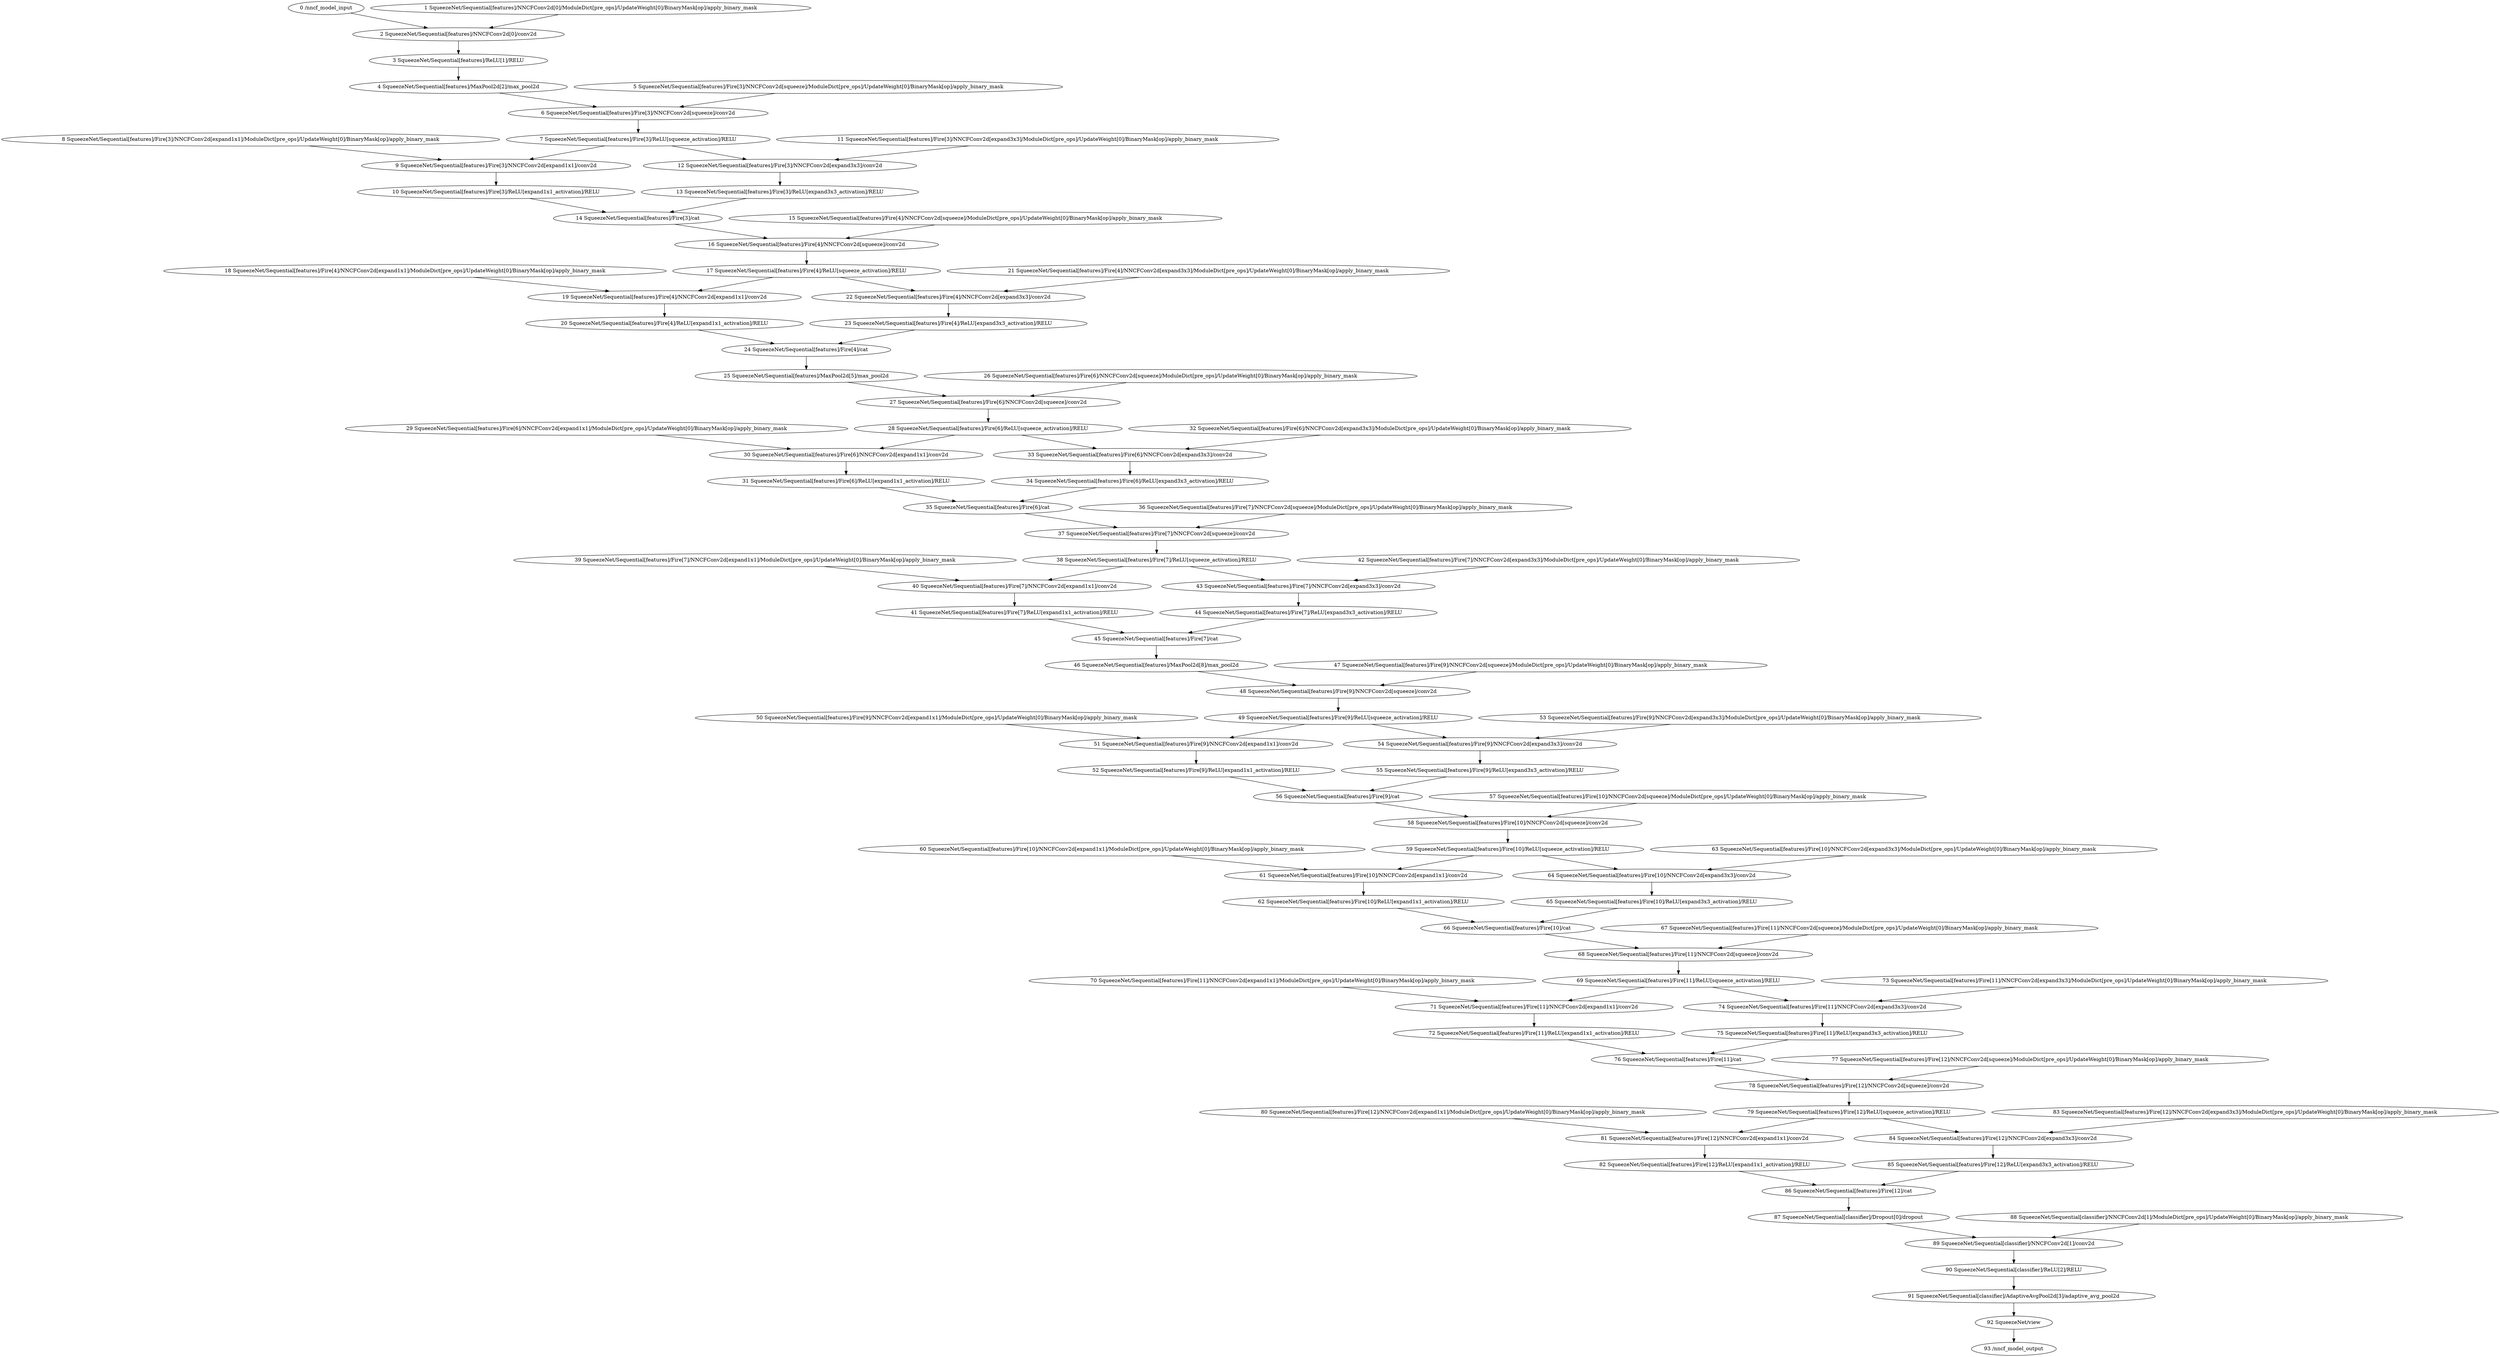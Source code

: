 strict digraph  {
"0 /nncf_model_input" [id=0, scope="", type=nncf_model_input];
"1 SqueezeNet/Sequential[features]/NNCFConv2d[0]/ModuleDict[pre_ops]/UpdateWeight[0]/BinaryMask[op]/apply_binary_mask" [id=1, scope="SqueezeNet/Sequential[features]/NNCFConv2d[0]/ModuleDict[pre_ops]/UpdateWeight[0]/BinaryMask[op]", type=apply_binary_mask];
"2 SqueezeNet/Sequential[features]/NNCFConv2d[0]/conv2d" [id=2, scope="SqueezeNet/Sequential[features]/NNCFConv2d[0]", type=conv2d];
"3 SqueezeNet/Sequential[features]/ReLU[1]/RELU" [id=3, scope="SqueezeNet/Sequential[features]/ReLU[1]", type=RELU];
"4 SqueezeNet/Sequential[features]/MaxPool2d[2]/max_pool2d" [id=4, scope="SqueezeNet/Sequential[features]/MaxPool2d[2]", type=max_pool2d];
"5 SqueezeNet/Sequential[features]/Fire[3]/NNCFConv2d[squeeze]/ModuleDict[pre_ops]/UpdateWeight[0]/BinaryMask[op]/apply_binary_mask" [id=5, scope="SqueezeNet/Sequential[features]/Fire[3]/NNCFConv2d[squeeze]/ModuleDict[pre_ops]/UpdateWeight[0]/BinaryMask[op]", type=apply_binary_mask];
"6 SqueezeNet/Sequential[features]/Fire[3]/NNCFConv2d[squeeze]/conv2d" [id=6, scope="SqueezeNet/Sequential[features]/Fire[3]/NNCFConv2d[squeeze]", type=conv2d];
"7 SqueezeNet/Sequential[features]/Fire[3]/ReLU[squeeze_activation]/RELU" [id=7, scope="SqueezeNet/Sequential[features]/Fire[3]/ReLU[squeeze_activation]", type=RELU];
"8 SqueezeNet/Sequential[features]/Fire[3]/NNCFConv2d[expand1x1]/ModuleDict[pre_ops]/UpdateWeight[0]/BinaryMask[op]/apply_binary_mask" [id=8, scope="SqueezeNet/Sequential[features]/Fire[3]/NNCFConv2d[expand1x1]/ModuleDict[pre_ops]/UpdateWeight[0]/BinaryMask[op]", type=apply_binary_mask];
"9 SqueezeNet/Sequential[features]/Fire[3]/NNCFConv2d[expand1x1]/conv2d" [id=9, scope="SqueezeNet/Sequential[features]/Fire[3]/NNCFConv2d[expand1x1]", type=conv2d];
"10 SqueezeNet/Sequential[features]/Fire[3]/ReLU[expand1x1_activation]/RELU" [id=10, scope="SqueezeNet/Sequential[features]/Fire[3]/ReLU[expand1x1_activation]", type=RELU];
"11 SqueezeNet/Sequential[features]/Fire[3]/NNCFConv2d[expand3x3]/ModuleDict[pre_ops]/UpdateWeight[0]/BinaryMask[op]/apply_binary_mask" [id=11, scope="SqueezeNet/Sequential[features]/Fire[3]/NNCFConv2d[expand3x3]/ModuleDict[pre_ops]/UpdateWeight[0]/BinaryMask[op]", type=apply_binary_mask];
"12 SqueezeNet/Sequential[features]/Fire[3]/NNCFConv2d[expand3x3]/conv2d" [id=12, scope="SqueezeNet/Sequential[features]/Fire[3]/NNCFConv2d[expand3x3]", type=conv2d];
"13 SqueezeNet/Sequential[features]/Fire[3]/ReLU[expand3x3_activation]/RELU" [id=13, scope="SqueezeNet/Sequential[features]/Fire[3]/ReLU[expand3x3_activation]", type=RELU];
"14 SqueezeNet/Sequential[features]/Fire[3]/cat" [id=14, scope="SqueezeNet/Sequential[features]/Fire[3]", type=cat];
"15 SqueezeNet/Sequential[features]/Fire[4]/NNCFConv2d[squeeze]/ModuleDict[pre_ops]/UpdateWeight[0]/BinaryMask[op]/apply_binary_mask" [id=15, scope="SqueezeNet/Sequential[features]/Fire[4]/NNCFConv2d[squeeze]/ModuleDict[pre_ops]/UpdateWeight[0]/BinaryMask[op]", type=apply_binary_mask];
"16 SqueezeNet/Sequential[features]/Fire[4]/NNCFConv2d[squeeze]/conv2d" [id=16, scope="SqueezeNet/Sequential[features]/Fire[4]/NNCFConv2d[squeeze]", type=conv2d];
"17 SqueezeNet/Sequential[features]/Fire[4]/ReLU[squeeze_activation]/RELU" [id=17, scope="SqueezeNet/Sequential[features]/Fire[4]/ReLU[squeeze_activation]", type=RELU];
"18 SqueezeNet/Sequential[features]/Fire[4]/NNCFConv2d[expand1x1]/ModuleDict[pre_ops]/UpdateWeight[0]/BinaryMask[op]/apply_binary_mask" [id=18, scope="SqueezeNet/Sequential[features]/Fire[4]/NNCFConv2d[expand1x1]/ModuleDict[pre_ops]/UpdateWeight[0]/BinaryMask[op]", type=apply_binary_mask];
"19 SqueezeNet/Sequential[features]/Fire[4]/NNCFConv2d[expand1x1]/conv2d" [id=19, scope="SqueezeNet/Sequential[features]/Fire[4]/NNCFConv2d[expand1x1]", type=conv2d];
"20 SqueezeNet/Sequential[features]/Fire[4]/ReLU[expand1x1_activation]/RELU" [id=20, scope="SqueezeNet/Sequential[features]/Fire[4]/ReLU[expand1x1_activation]", type=RELU];
"21 SqueezeNet/Sequential[features]/Fire[4]/NNCFConv2d[expand3x3]/ModuleDict[pre_ops]/UpdateWeight[0]/BinaryMask[op]/apply_binary_mask" [id=21, scope="SqueezeNet/Sequential[features]/Fire[4]/NNCFConv2d[expand3x3]/ModuleDict[pre_ops]/UpdateWeight[0]/BinaryMask[op]", type=apply_binary_mask];
"22 SqueezeNet/Sequential[features]/Fire[4]/NNCFConv2d[expand3x3]/conv2d" [id=22, scope="SqueezeNet/Sequential[features]/Fire[4]/NNCFConv2d[expand3x3]", type=conv2d];
"23 SqueezeNet/Sequential[features]/Fire[4]/ReLU[expand3x3_activation]/RELU" [id=23, scope="SqueezeNet/Sequential[features]/Fire[4]/ReLU[expand3x3_activation]", type=RELU];
"24 SqueezeNet/Sequential[features]/Fire[4]/cat" [id=24, scope="SqueezeNet/Sequential[features]/Fire[4]", type=cat];
"25 SqueezeNet/Sequential[features]/MaxPool2d[5]/max_pool2d" [id=25, scope="SqueezeNet/Sequential[features]/MaxPool2d[5]", type=max_pool2d];
"26 SqueezeNet/Sequential[features]/Fire[6]/NNCFConv2d[squeeze]/ModuleDict[pre_ops]/UpdateWeight[0]/BinaryMask[op]/apply_binary_mask" [id=26, scope="SqueezeNet/Sequential[features]/Fire[6]/NNCFConv2d[squeeze]/ModuleDict[pre_ops]/UpdateWeight[0]/BinaryMask[op]", type=apply_binary_mask];
"27 SqueezeNet/Sequential[features]/Fire[6]/NNCFConv2d[squeeze]/conv2d" [id=27, scope="SqueezeNet/Sequential[features]/Fire[6]/NNCFConv2d[squeeze]", type=conv2d];
"28 SqueezeNet/Sequential[features]/Fire[6]/ReLU[squeeze_activation]/RELU" [id=28, scope="SqueezeNet/Sequential[features]/Fire[6]/ReLU[squeeze_activation]", type=RELU];
"29 SqueezeNet/Sequential[features]/Fire[6]/NNCFConv2d[expand1x1]/ModuleDict[pre_ops]/UpdateWeight[0]/BinaryMask[op]/apply_binary_mask" [id=29, scope="SqueezeNet/Sequential[features]/Fire[6]/NNCFConv2d[expand1x1]/ModuleDict[pre_ops]/UpdateWeight[0]/BinaryMask[op]", type=apply_binary_mask];
"30 SqueezeNet/Sequential[features]/Fire[6]/NNCFConv2d[expand1x1]/conv2d" [id=30, scope="SqueezeNet/Sequential[features]/Fire[6]/NNCFConv2d[expand1x1]", type=conv2d];
"31 SqueezeNet/Sequential[features]/Fire[6]/ReLU[expand1x1_activation]/RELU" [id=31, scope="SqueezeNet/Sequential[features]/Fire[6]/ReLU[expand1x1_activation]", type=RELU];
"32 SqueezeNet/Sequential[features]/Fire[6]/NNCFConv2d[expand3x3]/ModuleDict[pre_ops]/UpdateWeight[0]/BinaryMask[op]/apply_binary_mask" [id=32, scope="SqueezeNet/Sequential[features]/Fire[6]/NNCFConv2d[expand3x3]/ModuleDict[pre_ops]/UpdateWeight[0]/BinaryMask[op]", type=apply_binary_mask];
"33 SqueezeNet/Sequential[features]/Fire[6]/NNCFConv2d[expand3x3]/conv2d" [id=33, scope="SqueezeNet/Sequential[features]/Fire[6]/NNCFConv2d[expand3x3]", type=conv2d];
"34 SqueezeNet/Sequential[features]/Fire[6]/ReLU[expand3x3_activation]/RELU" [id=34, scope="SqueezeNet/Sequential[features]/Fire[6]/ReLU[expand3x3_activation]", type=RELU];
"35 SqueezeNet/Sequential[features]/Fire[6]/cat" [id=35, scope="SqueezeNet/Sequential[features]/Fire[6]", type=cat];
"36 SqueezeNet/Sequential[features]/Fire[7]/NNCFConv2d[squeeze]/ModuleDict[pre_ops]/UpdateWeight[0]/BinaryMask[op]/apply_binary_mask" [id=36, scope="SqueezeNet/Sequential[features]/Fire[7]/NNCFConv2d[squeeze]/ModuleDict[pre_ops]/UpdateWeight[0]/BinaryMask[op]", type=apply_binary_mask];
"37 SqueezeNet/Sequential[features]/Fire[7]/NNCFConv2d[squeeze]/conv2d" [id=37, scope="SqueezeNet/Sequential[features]/Fire[7]/NNCFConv2d[squeeze]", type=conv2d];
"38 SqueezeNet/Sequential[features]/Fire[7]/ReLU[squeeze_activation]/RELU" [id=38, scope="SqueezeNet/Sequential[features]/Fire[7]/ReLU[squeeze_activation]", type=RELU];
"39 SqueezeNet/Sequential[features]/Fire[7]/NNCFConv2d[expand1x1]/ModuleDict[pre_ops]/UpdateWeight[0]/BinaryMask[op]/apply_binary_mask" [id=39, scope="SqueezeNet/Sequential[features]/Fire[7]/NNCFConv2d[expand1x1]/ModuleDict[pre_ops]/UpdateWeight[0]/BinaryMask[op]", type=apply_binary_mask];
"40 SqueezeNet/Sequential[features]/Fire[7]/NNCFConv2d[expand1x1]/conv2d" [id=40, scope="SqueezeNet/Sequential[features]/Fire[7]/NNCFConv2d[expand1x1]", type=conv2d];
"41 SqueezeNet/Sequential[features]/Fire[7]/ReLU[expand1x1_activation]/RELU" [id=41, scope="SqueezeNet/Sequential[features]/Fire[7]/ReLU[expand1x1_activation]", type=RELU];
"42 SqueezeNet/Sequential[features]/Fire[7]/NNCFConv2d[expand3x3]/ModuleDict[pre_ops]/UpdateWeight[0]/BinaryMask[op]/apply_binary_mask" [id=42, scope="SqueezeNet/Sequential[features]/Fire[7]/NNCFConv2d[expand3x3]/ModuleDict[pre_ops]/UpdateWeight[0]/BinaryMask[op]", type=apply_binary_mask];
"43 SqueezeNet/Sequential[features]/Fire[7]/NNCFConv2d[expand3x3]/conv2d" [id=43, scope="SqueezeNet/Sequential[features]/Fire[7]/NNCFConv2d[expand3x3]", type=conv2d];
"44 SqueezeNet/Sequential[features]/Fire[7]/ReLU[expand3x3_activation]/RELU" [id=44, scope="SqueezeNet/Sequential[features]/Fire[7]/ReLU[expand3x3_activation]", type=RELU];
"45 SqueezeNet/Sequential[features]/Fire[7]/cat" [id=45, scope="SqueezeNet/Sequential[features]/Fire[7]", type=cat];
"46 SqueezeNet/Sequential[features]/MaxPool2d[8]/max_pool2d" [id=46, scope="SqueezeNet/Sequential[features]/MaxPool2d[8]", type=max_pool2d];
"47 SqueezeNet/Sequential[features]/Fire[9]/NNCFConv2d[squeeze]/ModuleDict[pre_ops]/UpdateWeight[0]/BinaryMask[op]/apply_binary_mask" [id=47, scope="SqueezeNet/Sequential[features]/Fire[9]/NNCFConv2d[squeeze]/ModuleDict[pre_ops]/UpdateWeight[0]/BinaryMask[op]", type=apply_binary_mask];
"48 SqueezeNet/Sequential[features]/Fire[9]/NNCFConv2d[squeeze]/conv2d" [id=48, scope="SqueezeNet/Sequential[features]/Fire[9]/NNCFConv2d[squeeze]", type=conv2d];
"49 SqueezeNet/Sequential[features]/Fire[9]/ReLU[squeeze_activation]/RELU" [id=49, scope="SqueezeNet/Sequential[features]/Fire[9]/ReLU[squeeze_activation]", type=RELU];
"50 SqueezeNet/Sequential[features]/Fire[9]/NNCFConv2d[expand1x1]/ModuleDict[pre_ops]/UpdateWeight[0]/BinaryMask[op]/apply_binary_mask" [id=50, scope="SqueezeNet/Sequential[features]/Fire[9]/NNCFConv2d[expand1x1]/ModuleDict[pre_ops]/UpdateWeight[0]/BinaryMask[op]", type=apply_binary_mask];
"51 SqueezeNet/Sequential[features]/Fire[9]/NNCFConv2d[expand1x1]/conv2d" [id=51, scope="SqueezeNet/Sequential[features]/Fire[9]/NNCFConv2d[expand1x1]", type=conv2d];
"52 SqueezeNet/Sequential[features]/Fire[9]/ReLU[expand1x1_activation]/RELU" [id=52, scope="SqueezeNet/Sequential[features]/Fire[9]/ReLU[expand1x1_activation]", type=RELU];
"53 SqueezeNet/Sequential[features]/Fire[9]/NNCFConv2d[expand3x3]/ModuleDict[pre_ops]/UpdateWeight[0]/BinaryMask[op]/apply_binary_mask" [id=53, scope="SqueezeNet/Sequential[features]/Fire[9]/NNCFConv2d[expand3x3]/ModuleDict[pre_ops]/UpdateWeight[0]/BinaryMask[op]", type=apply_binary_mask];
"54 SqueezeNet/Sequential[features]/Fire[9]/NNCFConv2d[expand3x3]/conv2d" [id=54, scope="SqueezeNet/Sequential[features]/Fire[9]/NNCFConv2d[expand3x3]", type=conv2d];
"55 SqueezeNet/Sequential[features]/Fire[9]/ReLU[expand3x3_activation]/RELU" [id=55, scope="SqueezeNet/Sequential[features]/Fire[9]/ReLU[expand3x3_activation]", type=RELU];
"56 SqueezeNet/Sequential[features]/Fire[9]/cat" [id=56, scope="SqueezeNet/Sequential[features]/Fire[9]", type=cat];
"57 SqueezeNet/Sequential[features]/Fire[10]/NNCFConv2d[squeeze]/ModuleDict[pre_ops]/UpdateWeight[0]/BinaryMask[op]/apply_binary_mask" [id=57, scope="SqueezeNet/Sequential[features]/Fire[10]/NNCFConv2d[squeeze]/ModuleDict[pre_ops]/UpdateWeight[0]/BinaryMask[op]", type=apply_binary_mask];
"58 SqueezeNet/Sequential[features]/Fire[10]/NNCFConv2d[squeeze]/conv2d" [id=58, scope="SqueezeNet/Sequential[features]/Fire[10]/NNCFConv2d[squeeze]", type=conv2d];
"59 SqueezeNet/Sequential[features]/Fire[10]/ReLU[squeeze_activation]/RELU" [id=59, scope="SqueezeNet/Sequential[features]/Fire[10]/ReLU[squeeze_activation]", type=RELU];
"60 SqueezeNet/Sequential[features]/Fire[10]/NNCFConv2d[expand1x1]/ModuleDict[pre_ops]/UpdateWeight[0]/BinaryMask[op]/apply_binary_mask" [id=60, scope="SqueezeNet/Sequential[features]/Fire[10]/NNCFConv2d[expand1x1]/ModuleDict[pre_ops]/UpdateWeight[0]/BinaryMask[op]", type=apply_binary_mask];
"61 SqueezeNet/Sequential[features]/Fire[10]/NNCFConv2d[expand1x1]/conv2d" [id=61, scope="SqueezeNet/Sequential[features]/Fire[10]/NNCFConv2d[expand1x1]", type=conv2d];
"62 SqueezeNet/Sequential[features]/Fire[10]/ReLU[expand1x1_activation]/RELU" [id=62, scope="SqueezeNet/Sequential[features]/Fire[10]/ReLU[expand1x1_activation]", type=RELU];
"63 SqueezeNet/Sequential[features]/Fire[10]/NNCFConv2d[expand3x3]/ModuleDict[pre_ops]/UpdateWeight[0]/BinaryMask[op]/apply_binary_mask" [id=63, scope="SqueezeNet/Sequential[features]/Fire[10]/NNCFConv2d[expand3x3]/ModuleDict[pre_ops]/UpdateWeight[0]/BinaryMask[op]", type=apply_binary_mask];
"64 SqueezeNet/Sequential[features]/Fire[10]/NNCFConv2d[expand3x3]/conv2d" [id=64, scope="SqueezeNet/Sequential[features]/Fire[10]/NNCFConv2d[expand3x3]", type=conv2d];
"65 SqueezeNet/Sequential[features]/Fire[10]/ReLU[expand3x3_activation]/RELU" [id=65, scope="SqueezeNet/Sequential[features]/Fire[10]/ReLU[expand3x3_activation]", type=RELU];
"66 SqueezeNet/Sequential[features]/Fire[10]/cat" [id=66, scope="SqueezeNet/Sequential[features]/Fire[10]", type=cat];
"67 SqueezeNet/Sequential[features]/Fire[11]/NNCFConv2d[squeeze]/ModuleDict[pre_ops]/UpdateWeight[0]/BinaryMask[op]/apply_binary_mask" [id=67, scope="SqueezeNet/Sequential[features]/Fire[11]/NNCFConv2d[squeeze]/ModuleDict[pre_ops]/UpdateWeight[0]/BinaryMask[op]", type=apply_binary_mask];
"68 SqueezeNet/Sequential[features]/Fire[11]/NNCFConv2d[squeeze]/conv2d" [id=68, scope="SqueezeNet/Sequential[features]/Fire[11]/NNCFConv2d[squeeze]", type=conv2d];
"69 SqueezeNet/Sequential[features]/Fire[11]/ReLU[squeeze_activation]/RELU" [id=69, scope="SqueezeNet/Sequential[features]/Fire[11]/ReLU[squeeze_activation]", type=RELU];
"70 SqueezeNet/Sequential[features]/Fire[11]/NNCFConv2d[expand1x1]/ModuleDict[pre_ops]/UpdateWeight[0]/BinaryMask[op]/apply_binary_mask" [id=70, scope="SqueezeNet/Sequential[features]/Fire[11]/NNCFConv2d[expand1x1]/ModuleDict[pre_ops]/UpdateWeight[0]/BinaryMask[op]", type=apply_binary_mask];
"71 SqueezeNet/Sequential[features]/Fire[11]/NNCFConv2d[expand1x1]/conv2d" [id=71, scope="SqueezeNet/Sequential[features]/Fire[11]/NNCFConv2d[expand1x1]", type=conv2d];
"72 SqueezeNet/Sequential[features]/Fire[11]/ReLU[expand1x1_activation]/RELU" [id=72, scope="SqueezeNet/Sequential[features]/Fire[11]/ReLU[expand1x1_activation]", type=RELU];
"73 SqueezeNet/Sequential[features]/Fire[11]/NNCFConv2d[expand3x3]/ModuleDict[pre_ops]/UpdateWeight[0]/BinaryMask[op]/apply_binary_mask" [id=73, scope="SqueezeNet/Sequential[features]/Fire[11]/NNCFConv2d[expand3x3]/ModuleDict[pre_ops]/UpdateWeight[0]/BinaryMask[op]", type=apply_binary_mask];
"74 SqueezeNet/Sequential[features]/Fire[11]/NNCFConv2d[expand3x3]/conv2d" [id=74, scope="SqueezeNet/Sequential[features]/Fire[11]/NNCFConv2d[expand3x3]", type=conv2d];
"75 SqueezeNet/Sequential[features]/Fire[11]/ReLU[expand3x3_activation]/RELU" [id=75, scope="SqueezeNet/Sequential[features]/Fire[11]/ReLU[expand3x3_activation]", type=RELU];
"76 SqueezeNet/Sequential[features]/Fire[11]/cat" [id=76, scope="SqueezeNet/Sequential[features]/Fire[11]", type=cat];
"77 SqueezeNet/Sequential[features]/Fire[12]/NNCFConv2d[squeeze]/ModuleDict[pre_ops]/UpdateWeight[0]/BinaryMask[op]/apply_binary_mask" [id=77, scope="SqueezeNet/Sequential[features]/Fire[12]/NNCFConv2d[squeeze]/ModuleDict[pre_ops]/UpdateWeight[0]/BinaryMask[op]", type=apply_binary_mask];
"78 SqueezeNet/Sequential[features]/Fire[12]/NNCFConv2d[squeeze]/conv2d" [id=78, scope="SqueezeNet/Sequential[features]/Fire[12]/NNCFConv2d[squeeze]", type=conv2d];
"79 SqueezeNet/Sequential[features]/Fire[12]/ReLU[squeeze_activation]/RELU" [id=79, scope="SqueezeNet/Sequential[features]/Fire[12]/ReLU[squeeze_activation]", type=RELU];
"80 SqueezeNet/Sequential[features]/Fire[12]/NNCFConv2d[expand1x1]/ModuleDict[pre_ops]/UpdateWeight[0]/BinaryMask[op]/apply_binary_mask" [id=80, scope="SqueezeNet/Sequential[features]/Fire[12]/NNCFConv2d[expand1x1]/ModuleDict[pre_ops]/UpdateWeight[0]/BinaryMask[op]", type=apply_binary_mask];
"81 SqueezeNet/Sequential[features]/Fire[12]/NNCFConv2d[expand1x1]/conv2d" [id=81, scope="SqueezeNet/Sequential[features]/Fire[12]/NNCFConv2d[expand1x1]", type=conv2d];
"82 SqueezeNet/Sequential[features]/Fire[12]/ReLU[expand1x1_activation]/RELU" [id=82, scope="SqueezeNet/Sequential[features]/Fire[12]/ReLU[expand1x1_activation]", type=RELU];
"83 SqueezeNet/Sequential[features]/Fire[12]/NNCFConv2d[expand3x3]/ModuleDict[pre_ops]/UpdateWeight[0]/BinaryMask[op]/apply_binary_mask" [id=83, scope="SqueezeNet/Sequential[features]/Fire[12]/NNCFConv2d[expand3x3]/ModuleDict[pre_ops]/UpdateWeight[0]/BinaryMask[op]", type=apply_binary_mask];
"84 SqueezeNet/Sequential[features]/Fire[12]/NNCFConv2d[expand3x3]/conv2d" [id=84, scope="SqueezeNet/Sequential[features]/Fire[12]/NNCFConv2d[expand3x3]", type=conv2d];
"85 SqueezeNet/Sequential[features]/Fire[12]/ReLU[expand3x3_activation]/RELU" [id=85, scope="SqueezeNet/Sequential[features]/Fire[12]/ReLU[expand3x3_activation]", type=RELU];
"86 SqueezeNet/Sequential[features]/Fire[12]/cat" [id=86, scope="SqueezeNet/Sequential[features]/Fire[12]", type=cat];
"87 SqueezeNet/Sequential[classifier]/Dropout[0]/dropout" [id=87, scope="SqueezeNet/Sequential[classifier]/Dropout[0]", type=dropout];
"88 SqueezeNet/Sequential[classifier]/NNCFConv2d[1]/ModuleDict[pre_ops]/UpdateWeight[0]/BinaryMask[op]/apply_binary_mask" [id=88, scope="SqueezeNet/Sequential[classifier]/NNCFConv2d[1]/ModuleDict[pre_ops]/UpdateWeight[0]/BinaryMask[op]", type=apply_binary_mask];
"89 SqueezeNet/Sequential[classifier]/NNCFConv2d[1]/conv2d" [id=89, scope="SqueezeNet/Sequential[classifier]/NNCFConv2d[1]", type=conv2d];
"90 SqueezeNet/Sequential[classifier]/ReLU[2]/RELU" [id=90, scope="SqueezeNet/Sequential[classifier]/ReLU[2]", type=RELU];
"91 SqueezeNet/Sequential[classifier]/AdaptiveAvgPool2d[3]/adaptive_avg_pool2d" [id=91, scope="SqueezeNet/Sequential[classifier]/AdaptiveAvgPool2d[3]", type=adaptive_avg_pool2d];
"92 SqueezeNet/view" [id=92, scope=SqueezeNet, type=view];
"93 /nncf_model_output" [id=93, scope="", type=nncf_model_output];
"0 /nncf_model_input" -> "2 SqueezeNet/Sequential[features]/NNCFConv2d[0]/conv2d";
"1 SqueezeNet/Sequential[features]/NNCFConv2d[0]/ModuleDict[pre_ops]/UpdateWeight[0]/BinaryMask[op]/apply_binary_mask" -> "2 SqueezeNet/Sequential[features]/NNCFConv2d[0]/conv2d";
"2 SqueezeNet/Sequential[features]/NNCFConv2d[0]/conv2d" -> "3 SqueezeNet/Sequential[features]/ReLU[1]/RELU";
"3 SqueezeNet/Sequential[features]/ReLU[1]/RELU" -> "4 SqueezeNet/Sequential[features]/MaxPool2d[2]/max_pool2d";
"4 SqueezeNet/Sequential[features]/MaxPool2d[2]/max_pool2d" -> "6 SqueezeNet/Sequential[features]/Fire[3]/NNCFConv2d[squeeze]/conv2d";
"5 SqueezeNet/Sequential[features]/Fire[3]/NNCFConv2d[squeeze]/ModuleDict[pre_ops]/UpdateWeight[0]/BinaryMask[op]/apply_binary_mask" -> "6 SqueezeNet/Sequential[features]/Fire[3]/NNCFConv2d[squeeze]/conv2d";
"6 SqueezeNet/Sequential[features]/Fire[3]/NNCFConv2d[squeeze]/conv2d" -> "7 SqueezeNet/Sequential[features]/Fire[3]/ReLU[squeeze_activation]/RELU";
"7 SqueezeNet/Sequential[features]/Fire[3]/ReLU[squeeze_activation]/RELU" -> "9 SqueezeNet/Sequential[features]/Fire[3]/NNCFConv2d[expand1x1]/conv2d";
"8 SqueezeNet/Sequential[features]/Fire[3]/NNCFConv2d[expand1x1]/ModuleDict[pre_ops]/UpdateWeight[0]/BinaryMask[op]/apply_binary_mask" -> "9 SqueezeNet/Sequential[features]/Fire[3]/NNCFConv2d[expand1x1]/conv2d";
"7 SqueezeNet/Sequential[features]/Fire[3]/ReLU[squeeze_activation]/RELU" -> "12 SqueezeNet/Sequential[features]/Fire[3]/NNCFConv2d[expand3x3]/conv2d";
"9 SqueezeNet/Sequential[features]/Fire[3]/NNCFConv2d[expand1x1]/conv2d" -> "10 SqueezeNet/Sequential[features]/Fire[3]/ReLU[expand1x1_activation]/RELU";
"10 SqueezeNet/Sequential[features]/Fire[3]/ReLU[expand1x1_activation]/RELU" -> "14 SqueezeNet/Sequential[features]/Fire[3]/cat";
"11 SqueezeNet/Sequential[features]/Fire[3]/NNCFConv2d[expand3x3]/ModuleDict[pre_ops]/UpdateWeight[0]/BinaryMask[op]/apply_binary_mask" -> "12 SqueezeNet/Sequential[features]/Fire[3]/NNCFConv2d[expand3x3]/conv2d";
"12 SqueezeNet/Sequential[features]/Fire[3]/NNCFConv2d[expand3x3]/conv2d" -> "13 SqueezeNet/Sequential[features]/Fire[3]/ReLU[expand3x3_activation]/RELU";
"13 SqueezeNet/Sequential[features]/Fire[3]/ReLU[expand3x3_activation]/RELU" -> "14 SqueezeNet/Sequential[features]/Fire[3]/cat";
"14 SqueezeNet/Sequential[features]/Fire[3]/cat" -> "16 SqueezeNet/Sequential[features]/Fire[4]/NNCFConv2d[squeeze]/conv2d";
"15 SqueezeNet/Sequential[features]/Fire[4]/NNCFConv2d[squeeze]/ModuleDict[pre_ops]/UpdateWeight[0]/BinaryMask[op]/apply_binary_mask" -> "16 SqueezeNet/Sequential[features]/Fire[4]/NNCFConv2d[squeeze]/conv2d";
"16 SqueezeNet/Sequential[features]/Fire[4]/NNCFConv2d[squeeze]/conv2d" -> "17 SqueezeNet/Sequential[features]/Fire[4]/ReLU[squeeze_activation]/RELU";
"17 SqueezeNet/Sequential[features]/Fire[4]/ReLU[squeeze_activation]/RELU" -> "19 SqueezeNet/Sequential[features]/Fire[4]/NNCFConv2d[expand1x1]/conv2d";
"17 SqueezeNet/Sequential[features]/Fire[4]/ReLU[squeeze_activation]/RELU" -> "22 SqueezeNet/Sequential[features]/Fire[4]/NNCFConv2d[expand3x3]/conv2d";
"18 SqueezeNet/Sequential[features]/Fire[4]/NNCFConv2d[expand1x1]/ModuleDict[pre_ops]/UpdateWeight[0]/BinaryMask[op]/apply_binary_mask" -> "19 SqueezeNet/Sequential[features]/Fire[4]/NNCFConv2d[expand1x1]/conv2d";
"19 SqueezeNet/Sequential[features]/Fire[4]/NNCFConv2d[expand1x1]/conv2d" -> "20 SqueezeNet/Sequential[features]/Fire[4]/ReLU[expand1x1_activation]/RELU";
"20 SqueezeNet/Sequential[features]/Fire[4]/ReLU[expand1x1_activation]/RELU" -> "24 SqueezeNet/Sequential[features]/Fire[4]/cat";
"21 SqueezeNet/Sequential[features]/Fire[4]/NNCFConv2d[expand3x3]/ModuleDict[pre_ops]/UpdateWeight[0]/BinaryMask[op]/apply_binary_mask" -> "22 SqueezeNet/Sequential[features]/Fire[4]/NNCFConv2d[expand3x3]/conv2d";
"22 SqueezeNet/Sequential[features]/Fire[4]/NNCFConv2d[expand3x3]/conv2d" -> "23 SqueezeNet/Sequential[features]/Fire[4]/ReLU[expand3x3_activation]/RELU";
"23 SqueezeNet/Sequential[features]/Fire[4]/ReLU[expand3x3_activation]/RELU" -> "24 SqueezeNet/Sequential[features]/Fire[4]/cat";
"24 SqueezeNet/Sequential[features]/Fire[4]/cat" -> "25 SqueezeNet/Sequential[features]/MaxPool2d[5]/max_pool2d";
"25 SqueezeNet/Sequential[features]/MaxPool2d[5]/max_pool2d" -> "27 SqueezeNet/Sequential[features]/Fire[6]/NNCFConv2d[squeeze]/conv2d";
"26 SqueezeNet/Sequential[features]/Fire[6]/NNCFConv2d[squeeze]/ModuleDict[pre_ops]/UpdateWeight[0]/BinaryMask[op]/apply_binary_mask" -> "27 SqueezeNet/Sequential[features]/Fire[6]/NNCFConv2d[squeeze]/conv2d";
"27 SqueezeNet/Sequential[features]/Fire[6]/NNCFConv2d[squeeze]/conv2d" -> "28 SqueezeNet/Sequential[features]/Fire[6]/ReLU[squeeze_activation]/RELU";
"28 SqueezeNet/Sequential[features]/Fire[6]/ReLU[squeeze_activation]/RELU" -> "30 SqueezeNet/Sequential[features]/Fire[6]/NNCFConv2d[expand1x1]/conv2d";
"28 SqueezeNet/Sequential[features]/Fire[6]/ReLU[squeeze_activation]/RELU" -> "33 SqueezeNet/Sequential[features]/Fire[6]/NNCFConv2d[expand3x3]/conv2d";
"29 SqueezeNet/Sequential[features]/Fire[6]/NNCFConv2d[expand1x1]/ModuleDict[pre_ops]/UpdateWeight[0]/BinaryMask[op]/apply_binary_mask" -> "30 SqueezeNet/Sequential[features]/Fire[6]/NNCFConv2d[expand1x1]/conv2d";
"30 SqueezeNet/Sequential[features]/Fire[6]/NNCFConv2d[expand1x1]/conv2d" -> "31 SqueezeNet/Sequential[features]/Fire[6]/ReLU[expand1x1_activation]/RELU";
"31 SqueezeNet/Sequential[features]/Fire[6]/ReLU[expand1x1_activation]/RELU" -> "35 SqueezeNet/Sequential[features]/Fire[6]/cat";
"32 SqueezeNet/Sequential[features]/Fire[6]/NNCFConv2d[expand3x3]/ModuleDict[pre_ops]/UpdateWeight[0]/BinaryMask[op]/apply_binary_mask" -> "33 SqueezeNet/Sequential[features]/Fire[6]/NNCFConv2d[expand3x3]/conv2d";
"33 SqueezeNet/Sequential[features]/Fire[6]/NNCFConv2d[expand3x3]/conv2d" -> "34 SqueezeNet/Sequential[features]/Fire[6]/ReLU[expand3x3_activation]/RELU";
"34 SqueezeNet/Sequential[features]/Fire[6]/ReLU[expand3x3_activation]/RELU" -> "35 SqueezeNet/Sequential[features]/Fire[6]/cat";
"35 SqueezeNet/Sequential[features]/Fire[6]/cat" -> "37 SqueezeNet/Sequential[features]/Fire[7]/NNCFConv2d[squeeze]/conv2d";
"36 SqueezeNet/Sequential[features]/Fire[7]/NNCFConv2d[squeeze]/ModuleDict[pre_ops]/UpdateWeight[0]/BinaryMask[op]/apply_binary_mask" -> "37 SqueezeNet/Sequential[features]/Fire[7]/NNCFConv2d[squeeze]/conv2d";
"37 SqueezeNet/Sequential[features]/Fire[7]/NNCFConv2d[squeeze]/conv2d" -> "38 SqueezeNet/Sequential[features]/Fire[7]/ReLU[squeeze_activation]/RELU";
"38 SqueezeNet/Sequential[features]/Fire[7]/ReLU[squeeze_activation]/RELU" -> "40 SqueezeNet/Sequential[features]/Fire[7]/NNCFConv2d[expand1x1]/conv2d";
"38 SqueezeNet/Sequential[features]/Fire[7]/ReLU[squeeze_activation]/RELU" -> "43 SqueezeNet/Sequential[features]/Fire[7]/NNCFConv2d[expand3x3]/conv2d";
"39 SqueezeNet/Sequential[features]/Fire[7]/NNCFConv2d[expand1x1]/ModuleDict[pre_ops]/UpdateWeight[0]/BinaryMask[op]/apply_binary_mask" -> "40 SqueezeNet/Sequential[features]/Fire[7]/NNCFConv2d[expand1x1]/conv2d";
"40 SqueezeNet/Sequential[features]/Fire[7]/NNCFConv2d[expand1x1]/conv2d" -> "41 SqueezeNet/Sequential[features]/Fire[7]/ReLU[expand1x1_activation]/RELU";
"41 SqueezeNet/Sequential[features]/Fire[7]/ReLU[expand1x1_activation]/RELU" -> "45 SqueezeNet/Sequential[features]/Fire[7]/cat";
"42 SqueezeNet/Sequential[features]/Fire[7]/NNCFConv2d[expand3x3]/ModuleDict[pre_ops]/UpdateWeight[0]/BinaryMask[op]/apply_binary_mask" -> "43 SqueezeNet/Sequential[features]/Fire[7]/NNCFConv2d[expand3x3]/conv2d";
"43 SqueezeNet/Sequential[features]/Fire[7]/NNCFConv2d[expand3x3]/conv2d" -> "44 SqueezeNet/Sequential[features]/Fire[7]/ReLU[expand3x3_activation]/RELU";
"44 SqueezeNet/Sequential[features]/Fire[7]/ReLU[expand3x3_activation]/RELU" -> "45 SqueezeNet/Sequential[features]/Fire[7]/cat";
"45 SqueezeNet/Sequential[features]/Fire[7]/cat" -> "46 SqueezeNet/Sequential[features]/MaxPool2d[8]/max_pool2d";
"46 SqueezeNet/Sequential[features]/MaxPool2d[8]/max_pool2d" -> "48 SqueezeNet/Sequential[features]/Fire[9]/NNCFConv2d[squeeze]/conv2d";
"47 SqueezeNet/Sequential[features]/Fire[9]/NNCFConv2d[squeeze]/ModuleDict[pre_ops]/UpdateWeight[0]/BinaryMask[op]/apply_binary_mask" -> "48 SqueezeNet/Sequential[features]/Fire[9]/NNCFConv2d[squeeze]/conv2d";
"48 SqueezeNet/Sequential[features]/Fire[9]/NNCFConv2d[squeeze]/conv2d" -> "49 SqueezeNet/Sequential[features]/Fire[9]/ReLU[squeeze_activation]/RELU";
"49 SqueezeNet/Sequential[features]/Fire[9]/ReLU[squeeze_activation]/RELU" -> "51 SqueezeNet/Sequential[features]/Fire[9]/NNCFConv2d[expand1x1]/conv2d";
"49 SqueezeNet/Sequential[features]/Fire[9]/ReLU[squeeze_activation]/RELU" -> "54 SqueezeNet/Sequential[features]/Fire[9]/NNCFConv2d[expand3x3]/conv2d";
"50 SqueezeNet/Sequential[features]/Fire[9]/NNCFConv2d[expand1x1]/ModuleDict[pre_ops]/UpdateWeight[0]/BinaryMask[op]/apply_binary_mask" -> "51 SqueezeNet/Sequential[features]/Fire[9]/NNCFConv2d[expand1x1]/conv2d";
"51 SqueezeNet/Sequential[features]/Fire[9]/NNCFConv2d[expand1x1]/conv2d" -> "52 SqueezeNet/Sequential[features]/Fire[9]/ReLU[expand1x1_activation]/RELU";
"52 SqueezeNet/Sequential[features]/Fire[9]/ReLU[expand1x1_activation]/RELU" -> "56 SqueezeNet/Sequential[features]/Fire[9]/cat";
"53 SqueezeNet/Sequential[features]/Fire[9]/NNCFConv2d[expand3x3]/ModuleDict[pre_ops]/UpdateWeight[0]/BinaryMask[op]/apply_binary_mask" -> "54 SqueezeNet/Sequential[features]/Fire[9]/NNCFConv2d[expand3x3]/conv2d";
"54 SqueezeNet/Sequential[features]/Fire[9]/NNCFConv2d[expand3x3]/conv2d" -> "55 SqueezeNet/Sequential[features]/Fire[9]/ReLU[expand3x3_activation]/RELU";
"55 SqueezeNet/Sequential[features]/Fire[9]/ReLU[expand3x3_activation]/RELU" -> "56 SqueezeNet/Sequential[features]/Fire[9]/cat";
"56 SqueezeNet/Sequential[features]/Fire[9]/cat" -> "58 SqueezeNet/Sequential[features]/Fire[10]/NNCFConv2d[squeeze]/conv2d";
"57 SqueezeNet/Sequential[features]/Fire[10]/NNCFConv2d[squeeze]/ModuleDict[pre_ops]/UpdateWeight[0]/BinaryMask[op]/apply_binary_mask" -> "58 SqueezeNet/Sequential[features]/Fire[10]/NNCFConv2d[squeeze]/conv2d";
"58 SqueezeNet/Sequential[features]/Fire[10]/NNCFConv2d[squeeze]/conv2d" -> "59 SqueezeNet/Sequential[features]/Fire[10]/ReLU[squeeze_activation]/RELU";
"59 SqueezeNet/Sequential[features]/Fire[10]/ReLU[squeeze_activation]/RELU" -> "61 SqueezeNet/Sequential[features]/Fire[10]/NNCFConv2d[expand1x1]/conv2d";
"59 SqueezeNet/Sequential[features]/Fire[10]/ReLU[squeeze_activation]/RELU" -> "64 SqueezeNet/Sequential[features]/Fire[10]/NNCFConv2d[expand3x3]/conv2d";
"60 SqueezeNet/Sequential[features]/Fire[10]/NNCFConv2d[expand1x1]/ModuleDict[pre_ops]/UpdateWeight[0]/BinaryMask[op]/apply_binary_mask" -> "61 SqueezeNet/Sequential[features]/Fire[10]/NNCFConv2d[expand1x1]/conv2d";
"61 SqueezeNet/Sequential[features]/Fire[10]/NNCFConv2d[expand1x1]/conv2d" -> "62 SqueezeNet/Sequential[features]/Fire[10]/ReLU[expand1x1_activation]/RELU";
"62 SqueezeNet/Sequential[features]/Fire[10]/ReLU[expand1x1_activation]/RELU" -> "66 SqueezeNet/Sequential[features]/Fire[10]/cat";
"63 SqueezeNet/Sequential[features]/Fire[10]/NNCFConv2d[expand3x3]/ModuleDict[pre_ops]/UpdateWeight[0]/BinaryMask[op]/apply_binary_mask" -> "64 SqueezeNet/Sequential[features]/Fire[10]/NNCFConv2d[expand3x3]/conv2d";
"64 SqueezeNet/Sequential[features]/Fire[10]/NNCFConv2d[expand3x3]/conv2d" -> "65 SqueezeNet/Sequential[features]/Fire[10]/ReLU[expand3x3_activation]/RELU";
"65 SqueezeNet/Sequential[features]/Fire[10]/ReLU[expand3x3_activation]/RELU" -> "66 SqueezeNet/Sequential[features]/Fire[10]/cat";
"66 SqueezeNet/Sequential[features]/Fire[10]/cat" -> "68 SqueezeNet/Sequential[features]/Fire[11]/NNCFConv2d[squeeze]/conv2d";
"67 SqueezeNet/Sequential[features]/Fire[11]/NNCFConv2d[squeeze]/ModuleDict[pre_ops]/UpdateWeight[0]/BinaryMask[op]/apply_binary_mask" -> "68 SqueezeNet/Sequential[features]/Fire[11]/NNCFConv2d[squeeze]/conv2d";
"68 SqueezeNet/Sequential[features]/Fire[11]/NNCFConv2d[squeeze]/conv2d" -> "69 SqueezeNet/Sequential[features]/Fire[11]/ReLU[squeeze_activation]/RELU";
"69 SqueezeNet/Sequential[features]/Fire[11]/ReLU[squeeze_activation]/RELU" -> "71 SqueezeNet/Sequential[features]/Fire[11]/NNCFConv2d[expand1x1]/conv2d";
"69 SqueezeNet/Sequential[features]/Fire[11]/ReLU[squeeze_activation]/RELU" -> "74 SqueezeNet/Sequential[features]/Fire[11]/NNCFConv2d[expand3x3]/conv2d";
"70 SqueezeNet/Sequential[features]/Fire[11]/NNCFConv2d[expand1x1]/ModuleDict[pre_ops]/UpdateWeight[0]/BinaryMask[op]/apply_binary_mask" -> "71 SqueezeNet/Sequential[features]/Fire[11]/NNCFConv2d[expand1x1]/conv2d";
"71 SqueezeNet/Sequential[features]/Fire[11]/NNCFConv2d[expand1x1]/conv2d" -> "72 SqueezeNet/Sequential[features]/Fire[11]/ReLU[expand1x1_activation]/RELU";
"72 SqueezeNet/Sequential[features]/Fire[11]/ReLU[expand1x1_activation]/RELU" -> "76 SqueezeNet/Sequential[features]/Fire[11]/cat";
"73 SqueezeNet/Sequential[features]/Fire[11]/NNCFConv2d[expand3x3]/ModuleDict[pre_ops]/UpdateWeight[0]/BinaryMask[op]/apply_binary_mask" -> "74 SqueezeNet/Sequential[features]/Fire[11]/NNCFConv2d[expand3x3]/conv2d";
"74 SqueezeNet/Sequential[features]/Fire[11]/NNCFConv2d[expand3x3]/conv2d" -> "75 SqueezeNet/Sequential[features]/Fire[11]/ReLU[expand3x3_activation]/RELU";
"75 SqueezeNet/Sequential[features]/Fire[11]/ReLU[expand3x3_activation]/RELU" -> "76 SqueezeNet/Sequential[features]/Fire[11]/cat";
"76 SqueezeNet/Sequential[features]/Fire[11]/cat" -> "78 SqueezeNet/Sequential[features]/Fire[12]/NNCFConv2d[squeeze]/conv2d";
"77 SqueezeNet/Sequential[features]/Fire[12]/NNCFConv2d[squeeze]/ModuleDict[pre_ops]/UpdateWeight[0]/BinaryMask[op]/apply_binary_mask" -> "78 SqueezeNet/Sequential[features]/Fire[12]/NNCFConv2d[squeeze]/conv2d";
"78 SqueezeNet/Sequential[features]/Fire[12]/NNCFConv2d[squeeze]/conv2d" -> "79 SqueezeNet/Sequential[features]/Fire[12]/ReLU[squeeze_activation]/RELU";
"79 SqueezeNet/Sequential[features]/Fire[12]/ReLU[squeeze_activation]/RELU" -> "81 SqueezeNet/Sequential[features]/Fire[12]/NNCFConv2d[expand1x1]/conv2d";
"79 SqueezeNet/Sequential[features]/Fire[12]/ReLU[squeeze_activation]/RELU" -> "84 SqueezeNet/Sequential[features]/Fire[12]/NNCFConv2d[expand3x3]/conv2d";
"80 SqueezeNet/Sequential[features]/Fire[12]/NNCFConv2d[expand1x1]/ModuleDict[pre_ops]/UpdateWeight[0]/BinaryMask[op]/apply_binary_mask" -> "81 SqueezeNet/Sequential[features]/Fire[12]/NNCFConv2d[expand1x1]/conv2d";
"81 SqueezeNet/Sequential[features]/Fire[12]/NNCFConv2d[expand1x1]/conv2d" -> "82 SqueezeNet/Sequential[features]/Fire[12]/ReLU[expand1x1_activation]/RELU";
"82 SqueezeNet/Sequential[features]/Fire[12]/ReLU[expand1x1_activation]/RELU" -> "86 SqueezeNet/Sequential[features]/Fire[12]/cat";
"83 SqueezeNet/Sequential[features]/Fire[12]/NNCFConv2d[expand3x3]/ModuleDict[pre_ops]/UpdateWeight[0]/BinaryMask[op]/apply_binary_mask" -> "84 SqueezeNet/Sequential[features]/Fire[12]/NNCFConv2d[expand3x3]/conv2d";
"84 SqueezeNet/Sequential[features]/Fire[12]/NNCFConv2d[expand3x3]/conv2d" -> "85 SqueezeNet/Sequential[features]/Fire[12]/ReLU[expand3x3_activation]/RELU";
"85 SqueezeNet/Sequential[features]/Fire[12]/ReLU[expand3x3_activation]/RELU" -> "86 SqueezeNet/Sequential[features]/Fire[12]/cat";
"86 SqueezeNet/Sequential[features]/Fire[12]/cat" -> "87 SqueezeNet/Sequential[classifier]/Dropout[0]/dropout";
"87 SqueezeNet/Sequential[classifier]/Dropout[0]/dropout" -> "89 SqueezeNet/Sequential[classifier]/NNCFConv2d[1]/conv2d";
"88 SqueezeNet/Sequential[classifier]/NNCFConv2d[1]/ModuleDict[pre_ops]/UpdateWeight[0]/BinaryMask[op]/apply_binary_mask" -> "89 SqueezeNet/Sequential[classifier]/NNCFConv2d[1]/conv2d";
"89 SqueezeNet/Sequential[classifier]/NNCFConv2d[1]/conv2d" -> "90 SqueezeNet/Sequential[classifier]/ReLU[2]/RELU";
"90 SqueezeNet/Sequential[classifier]/ReLU[2]/RELU" -> "91 SqueezeNet/Sequential[classifier]/AdaptiveAvgPool2d[3]/adaptive_avg_pool2d";
"91 SqueezeNet/Sequential[classifier]/AdaptiveAvgPool2d[3]/adaptive_avg_pool2d" -> "92 SqueezeNet/view";
"92 SqueezeNet/view" -> "93 /nncf_model_output";
}
